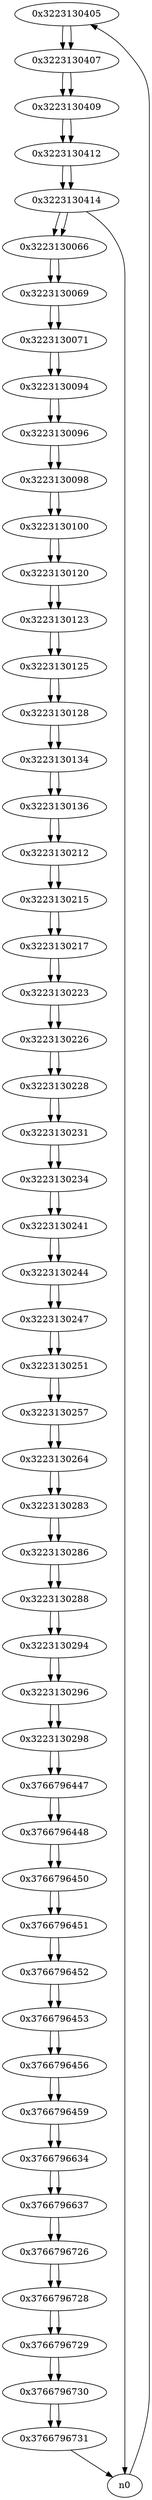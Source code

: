 digraph G{
/* nodes */
  n1 [label="0x3223130405"]
  n2 [label="0x3223130407"]
  n3 [label="0x3223130409"]
  n4 [label="0x3223130412"]
  n5 [label="0x3223130414"]
  n6 [label="0x3223130066"]
  n7 [label="0x3223130069"]
  n8 [label="0x3223130071"]
  n9 [label="0x3223130094"]
  n10 [label="0x3223130096"]
  n11 [label="0x3223130098"]
  n12 [label="0x3223130100"]
  n13 [label="0x3223130120"]
  n14 [label="0x3223130123"]
  n15 [label="0x3223130125"]
  n16 [label="0x3223130128"]
  n17 [label="0x3223130134"]
  n18 [label="0x3223130136"]
  n19 [label="0x3223130212"]
  n20 [label="0x3223130215"]
  n21 [label="0x3223130217"]
  n22 [label="0x3223130223"]
  n23 [label="0x3223130226"]
  n24 [label="0x3223130228"]
  n25 [label="0x3223130231"]
  n26 [label="0x3223130234"]
  n27 [label="0x3223130241"]
  n28 [label="0x3223130244"]
  n29 [label="0x3223130247"]
  n30 [label="0x3223130251"]
  n31 [label="0x3223130257"]
  n32 [label="0x3223130264"]
  n33 [label="0x3223130283"]
  n34 [label="0x3223130286"]
  n35 [label="0x3223130288"]
  n36 [label="0x3223130294"]
  n37 [label="0x3223130296"]
  n38 [label="0x3223130298"]
  n39 [label="0x3766796447"]
  n40 [label="0x3766796448"]
  n41 [label="0x3766796450"]
  n42 [label="0x3766796451"]
  n43 [label="0x3766796452"]
  n44 [label="0x3766796453"]
  n45 [label="0x3766796456"]
  n46 [label="0x3766796459"]
  n47 [label="0x3766796634"]
  n48 [label="0x3766796637"]
  n49 [label="0x3766796726"]
  n50 [label="0x3766796728"]
  n51 [label="0x3766796729"]
  n52 [label="0x3766796730"]
  n53 [label="0x3766796731"]
/* edges */
n1 -> n2;
n0 -> n1;
n2 -> n3;
n1 -> n2;
n3 -> n4;
n2 -> n3;
n4 -> n5;
n3 -> n4;
n5 -> n6;
n5 -> n0;
n4 -> n5;
n6 -> n7;
n5 -> n6;
n7 -> n8;
n6 -> n7;
n8 -> n9;
n7 -> n8;
n9 -> n10;
n8 -> n9;
n10 -> n11;
n9 -> n10;
n11 -> n12;
n10 -> n11;
n12 -> n13;
n11 -> n12;
n13 -> n14;
n12 -> n13;
n14 -> n15;
n13 -> n14;
n15 -> n16;
n14 -> n15;
n16 -> n17;
n15 -> n16;
n17 -> n18;
n16 -> n17;
n18 -> n19;
n17 -> n18;
n19 -> n20;
n18 -> n19;
n20 -> n21;
n19 -> n20;
n21 -> n22;
n20 -> n21;
n22 -> n23;
n21 -> n22;
n23 -> n24;
n22 -> n23;
n24 -> n25;
n23 -> n24;
n25 -> n26;
n24 -> n25;
n26 -> n27;
n25 -> n26;
n27 -> n28;
n26 -> n27;
n28 -> n29;
n27 -> n28;
n29 -> n30;
n28 -> n29;
n30 -> n31;
n29 -> n30;
n31 -> n32;
n30 -> n31;
n32 -> n33;
n31 -> n32;
n33 -> n34;
n32 -> n33;
n34 -> n35;
n33 -> n34;
n35 -> n36;
n34 -> n35;
n36 -> n37;
n35 -> n36;
n37 -> n38;
n36 -> n37;
n38 -> n39;
n37 -> n38;
n39 -> n40;
n38 -> n39;
n40 -> n41;
n39 -> n40;
n41 -> n42;
n40 -> n41;
n42 -> n43;
n41 -> n42;
n43 -> n44;
n42 -> n43;
n44 -> n45;
n43 -> n44;
n45 -> n46;
n44 -> n45;
n46 -> n47;
n45 -> n46;
n47 -> n48;
n46 -> n47;
n48 -> n49;
n47 -> n48;
n49 -> n50;
n48 -> n49;
n50 -> n51;
n49 -> n50;
n51 -> n52;
n50 -> n51;
n52 -> n53;
n51 -> n52;
n53 -> n0;
n52 -> n53;
}
